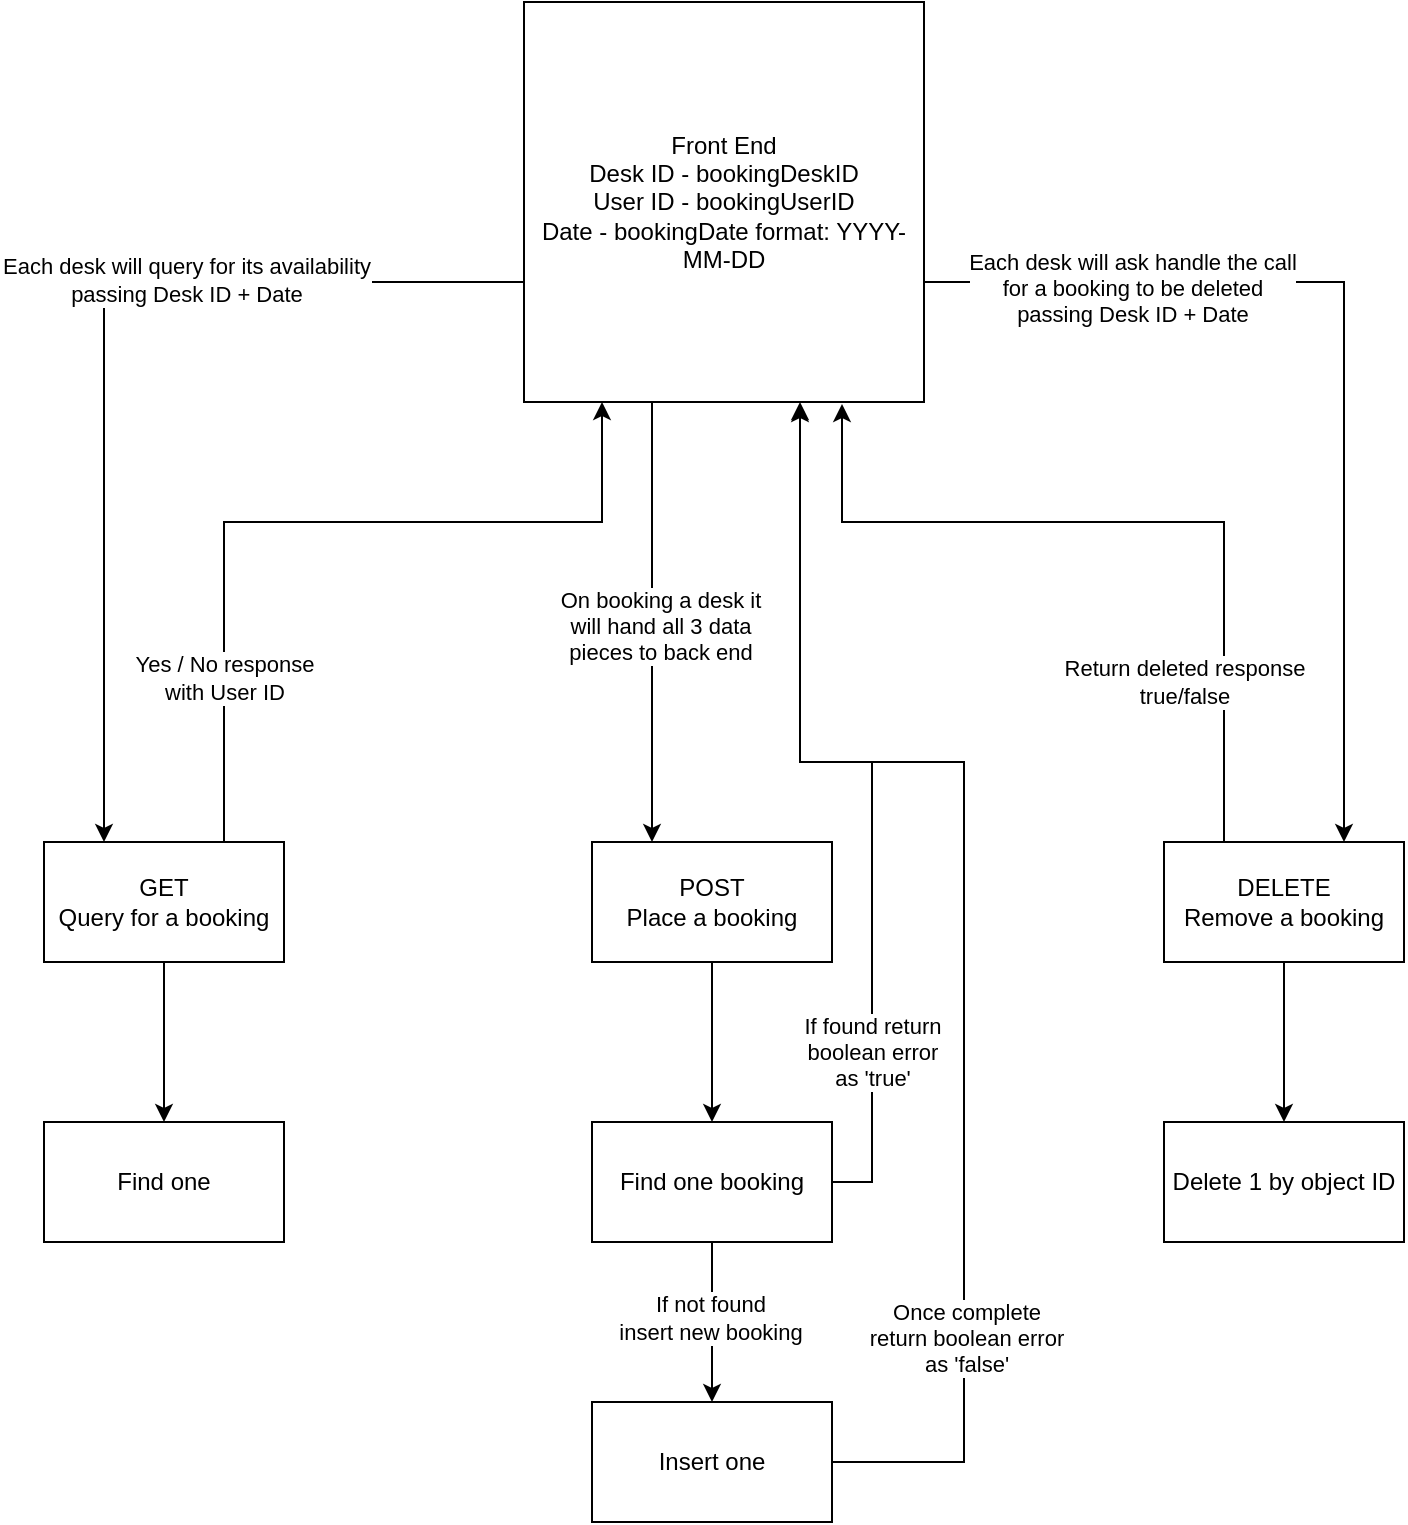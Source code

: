 <mxfile version="20.4.2"><diagram id="dS7bZHlAE6xlNUV1d8Dv" name="Page-1"><mxGraphModel dx="2066" dy="1066" grid="1" gridSize="10" guides="1" tooltips="1" connect="1" arrows="1" fold="1" page="1" pageScale="1" pageWidth="827" pageHeight="1169" math="0" shadow="0"><root><mxCell id="0"/><mxCell id="1" parent="0"/><mxCell id="fOyhs9gm_XyFzscFagXP-3" style="edgeStyle=orthogonalEdgeStyle;rounded=0;orthogonalLoop=1;jettySize=auto;html=1;exitX=0;exitY=0.75;exitDx=0;exitDy=0;entryX=0.25;entryY=0;entryDx=0;entryDy=0;" edge="1" parent="1" source="fOyhs9gm_XyFzscFagXP-1" target="fOyhs9gm_XyFzscFagXP-2"><mxGeometry relative="1" as="geometry"><Array as="points"><mxPoint x="320" y="200"/><mxPoint x="110" y="200"/></Array></mxGeometry></mxCell><mxCell id="fOyhs9gm_XyFzscFagXP-6" value="&lt;div&gt;Each desk will query for its availability&lt;/div&gt;&lt;div&gt;passing Desk ID + Date&lt;br&gt;&lt;/div&gt;" style="edgeLabel;html=1;align=center;verticalAlign=middle;resizable=0;points=[];" vertex="1" connectable="0" parent="fOyhs9gm_XyFzscFagXP-3"><mxGeometry x="-0.19" y="-1" relative="1" as="geometry"><mxPoint x="23" as="offset"/></mxGeometry></mxCell><mxCell id="fOyhs9gm_XyFzscFagXP-18" style="edgeStyle=orthogonalEdgeStyle;rounded=0;orthogonalLoop=1;jettySize=auto;html=1;exitX=0.456;exitY=0.994;exitDx=0;exitDy=0;entryX=0.25;entryY=0;entryDx=0;entryDy=0;exitPerimeter=0;" edge="1" parent="1" source="fOyhs9gm_XyFzscFagXP-1" target="fOyhs9gm_XyFzscFagXP-7"><mxGeometry relative="1" as="geometry"><Array as="points"><mxPoint x="406" y="240"/><mxPoint x="384" y="240"/></Array></mxGeometry></mxCell><mxCell id="fOyhs9gm_XyFzscFagXP-19" value="&lt;div&gt;On booking a desk it &lt;br&gt;&lt;/div&gt;&lt;div&gt;will hand all 3 data &lt;br&gt;&lt;/div&gt;&lt;div&gt;pieces to back end&lt;/div&gt;" style="edgeLabel;html=1;align=center;verticalAlign=middle;resizable=0;points=[];" vertex="1" connectable="0" parent="fOyhs9gm_XyFzscFagXP-18"><mxGeometry x="0.24" y="4" relative="1" as="geometry"><mxPoint as="offset"/></mxGeometry></mxCell><mxCell id="fOyhs9gm_XyFzscFagXP-25" style="edgeStyle=orthogonalEdgeStyle;rounded=0;orthogonalLoop=1;jettySize=auto;html=1;exitX=1;exitY=0.75;exitDx=0;exitDy=0;entryX=0.75;entryY=0;entryDx=0;entryDy=0;" edge="1" parent="1" source="fOyhs9gm_XyFzscFagXP-1" target="fOyhs9gm_XyFzscFagXP-12"><mxGeometry relative="1" as="geometry"><Array as="points"><mxPoint x="520" y="200"/><mxPoint x="730" y="200"/></Array></mxGeometry></mxCell><mxCell id="fOyhs9gm_XyFzscFagXP-28" value="&lt;div&gt;Each desk will ask handle the call&lt;/div&gt;&lt;div&gt;for a booking to be deleted&lt;br&gt;&lt;/div&gt;&lt;div&gt;passing Desk ID + Date&lt;br&gt;&lt;/div&gt;" style="edgeLabel;html=1;align=center;verticalAlign=middle;resizable=0;points=[];" vertex="1" connectable="0" parent="fOyhs9gm_XyFzscFagXP-25"><mxGeometry x="-0.546" y="-3" relative="1" as="geometry"><mxPoint as="offset"/></mxGeometry></mxCell><mxCell id="fOyhs9gm_XyFzscFagXP-1" value="&lt;div&gt;Front End&lt;br&gt;&lt;/div&gt;&lt;div&gt;Desk ID - bookingDeskID&lt;br&gt;&lt;/div&gt;&lt;div&gt;User ID - bookingUserID&lt;/div&gt;&lt;div&gt;Date - bookingDate format: YYYY-MM-DD&lt;/div&gt;" style="whiteSpace=wrap;html=1;aspect=fixed;" vertex="1" parent="1"><mxGeometry x="320" y="60" width="200" height="200" as="geometry"/></mxCell><mxCell id="fOyhs9gm_XyFzscFagXP-4" style="edgeStyle=orthogonalEdgeStyle;rounded=0;orthogonalLoop=1;jettySize=auto;html=1;exitX=0.75;exitY=0;exitDx=0;exitDy=0;entryX=0.195;entryY=1;entryDx=0;entryDy=0;entryPerimeter=0;" edge="1" parent="1" source="fOyhs9gm_XyFzscFagXP-2" target="fOyhs9gm_XyFzscFagXP-1"><mxGeometry relative="1" as="geometry"><mxPoint x="370" y="280" as="targetPoint"/><Array as="points"><mxPoint x="170" y="320"/><mxPoint x="359" y="320"/></Array></mxGeometry></mxCell><mxCell id="fOyhs9gm_XyFzscFagXP-5" value="&lt;div&gt;Yes / No response&lt;/div&gt;&lt;div&gt;with User ID&lt;/div&gt;" style="edgeLabel;html=1;align=center;verticalAlign=middle;resizable=0;points=[];" vertex="1" connectable="0" parent="fOyhs9gm_XyFzscFagXP-4"><mxGeometry x="-0.516" y="1" relative="1" as="geometry"><mxPoint x="1" y="17" as="offset"/></mxGeometry></mxCell><mxCell id="fOyhs9gm_XyFzscFagXP-9" value="" style="edgeStyle=orthogonalEdgeStyle;rounded=0;orthogonalLoop=1;jettySize=auto;html=1;" edge="1" parent="1" source="fOyhs9gm_XyFzscFagXP-2" target="fOyhs9gm_XyFzscFagXP-8"><mxGeometry relative="1" as="geometry"/></mxCell><mxCell id="fOyhs9gm_XyFzscFagXP-2" value="&lt;div&gt;GET&lt;br&gt;&lt;/div&gt;&lt;div&gt;Query for a booking&lt;/div&gt;" style="rounded=0;whiteSpace=wrap;html=1;" vertex="1" parent="1"><mxGeometry x="80" y="480" width="120" height="60" as="geometry"/></mxCell><mxCell id="fOyhs9gm_XyFzscFagXP-16" value="" style="edgeStyle=orthogonalEdgeStyle;rounded=0;orthogonalLoop=1;jettySize=auto;html=1;" edge="1" parent="1" source="fOyhs9gm_XyFzscFagXP-7" target="fOyhs9gm_XyFzscFagXP-15"><mxGeometry relative="1" as="geometry"/></mxCell><mxCell id="fOyhs9gm_XyFzscFagXP-7" value="&lt;div&gt;POST&lt;/div&gt;&lt;div&gt;Place a booking&lt;br&gt;&lt;/div&gt;" style="rounded=0;whiteSpace=wrap;html=1;" vertex="1" parent="1"><mxGeometry x="354" y="480" width="120" height="60" as="geometry"/></mxCell><mxCell id="fOyhs9gm_XyFzscFagXP-8" value="Find one" style="whiteSpace=wrap;html=1;rounded=0;" vertex="1" parent="1"><mxGeometry x="80" y="620" width="120" height="60" as="geometry"/></mxCell><mxCell id="fOyhs9gm_XyFzscFagXP-32" style="edgeStyle=orthogonalEdgeStyle;rounded=0;orthogonalLoop=1;jettySize=auto;html=1;exitX=1;exitY=0.5;exitDx=0;exitDy=0;entryX=0.69;entryY=1;entryDx=0;entryDy=0;entryPerimeter=0;" edge="1" parent="1" source="fOyhs9gm_XyFzscFagXP-10" target="fOyhs9gm_XyFzscFagXP-1"><mxGeometry relative="1" as="geometry"><Array as="points"><mxPoint x="540" y="790"/><mxPoint x="540" y="440"/><mxPoint x="458" y="440"/></Array></mxGeometry></mxCell><mxCell id="fOyhs9gm_XyFzscFagXP-33" value="&lt;div&gt;Once complete&lt;/div&gt;&lt;div&gt;return boolean error&lt;/div&gt;&lt;div&gt;as 'false'&lt;br&gt;&lt;/div&gt;" style="edgeLabel;html=1;align=center;verticalAlign=middle;resizable=0;points=[];" vertex="1" connectable="0" parent="fOyhs9gm_XyFzscFagXP-32"><mxGeometry x="-0.622" y="-1" relative="1" as="geometry"><mxPoint as="offset"/></mxGeometry></mxCell><mxCell id="fOyhs9gm_XyFzscFagXP-10" value="Insert one" style="whiteSpace=wrap;html=1;rounded=0;" vertex="1" parent="1"><mxGeometry x="354" y="760" width="120" height="60" as="geometry"/></mxCell><mxCell id="fOyhs9gm_XyFzscFagXP-14" value="" style="edgeStyle=orthogonalEdgeStyle;rounded=0;orthogonalLoop=1;jettySize=auto;html=1;" edge="1" parent="1" source="fOyhs9gm_XyFzscFagXP-12" target="fOyhs9gm_XyFzscFagXP-13"><mxGeometry relative="1" as="geometry"/></mxCell><mxCell id="fOyhs9gm_XyFzscFagXP-26" style="edgeStyle=orthogonalEdgeStyle;rounded=0;orthogonalLoop=1;jettySize=auto;html=1;exitX=0.25;exitY=0;exitDx=0;exitDy=0;entryX=0.795;entryY=1.005;entryDx=0;entryDy=0;entryPerimeter=0;" edge="1" parent="1" source="fOyhs9gm_XyFzscFagXP-12" target="fOyhs9gm_XyFzscFagXP-1"><mxGeometry relative="1" as="geometry"><Array as="points"><mxPoint x="670" y="320"/><mxPoint x="479" y="320"/></Array></mxGeometry></mxCell><mxCell id="fOyhs9gm_XyFzscFagXP-34" value="&lt;div&gt;Return deleted response&lt;/div&gt;&lt;div&gt;true/false&lt;br&gt;&lt;/div&gt;" style="edgeLabel;html=1;align=center;verticalAlign=middle;resizable=0;points=[];" vertex="1" connectable="0" parent="fOyhs9gm_XyFzscFagXP-26"><mxGeometry x="-0.005" relative="1" as="geometry"><mxPoint x="24" y="80" as="offset"/></mxGeometry></mxCell><mxCell id="fOyhs9gm_XyFzscFagXP-12" value="&lt;div&gt;DELETE&lt;/div&gt;&lt;div&gt;Remove a booking&lt;br&gt;&lt;/div&gt;" style="rounded=0;whiteSpace=wrap;html=1;" vertex="1" parent="1"><mxGeometry x="640" y="480" width="120" height="60" as="geometry"/></mxCell><mxCell id="fOyhs9gm_XyFzscFagXP-13" value="Delete 1 by object ID" style="whiteSpace=wrap;html=1;rounded=0;" vertex="1" parent="1"><mxGeometry x="640" y="620" width="120" height="60" as="geometry"/></mxCell><mxCell id="fOyhs9gm_XyFzscFagXP-17" style="edgeStyle=orthogonalEdgeStyle;rounded=0;orthogonalLoop=1;jettySize=auto;html=1;exitX=0.5;exitY=1;exitDx=0;exitDy=0;" edge="1" parent="1" source="fOyhs9gm_XyFzscFagXP-15" target="fOyhs9gm_XyFzscFagXP-10"><mxGeometry relative="1" as="geometry"/></mxCell><mxCell id="fOyhs9gm_XyFzscFagXP-23" value="&lt;div&gt;If not found&lt;/div&gt;&lt;div&gt;insert new booking&lt;br&gt;&lt;/div&gt;" style="edgeLabel;html=1;align=center;verticalAlign=middle;resizable=0;points=[];" vertex="1" connectable="0" parent="fOyhs9gm_XyFzscFagXP-17"><mxGeometry x="-0.05" y="-1" relative="1" as="geometry"><mxPoint as="offset"/></mxGeometry></mxCell><mxCell id="fOyhs9gm_XyFzscFagXP-30" style="edgeStyle=orthogonalEdgeStyle;rounded=0;orthogonalLoop=1;jettySize=auto;html=1;exitX=1;exitY=0.5;exitDx=0;exitDy=0;entryX=0.69;entryY=1.005;entryDx=0;entryDy=0;entryPerimeter=0;" edge="1" parent="1" source="fOyhs9gm_XyFzscFagXP-15" target="fOyhs9gm_XyFzscFagXP-1"><mxGeometry relative="1" as="geometry"/></mxCell><mxCell id="fOyhs9gm_XyFzscFagXP-31" value="&lt;div&gt;If found return&lt;/div&gt;&lt;div&gt;boolean error&lt;/div&gt;&lt;div&gt;as 'true'&lt;br&gt;&lt;/div&gt;" style="edgeLabel;html=1;align=center;verticalAlign=middle;resizable=0;points=[];" vertex="1" connectable="0" parent="fOyhs9gm_XyFzscFagXP-30"><mxGeometry x="-0.618" relative="1" as="geometry"><mxPoint as="offset"/></mxGeometry></mxCell><mxCell id="fOyhs9gm_XyFzscFagXP-15" value="Find one booking" style="whiteSpace=wrap;html=1;rounded=0;" vertex="1" parent="1"><mxGeometry x="354" y="620" width="120" height="60" as="geometry"/></mxCell></root></mxGraphModel></diagram></mxfile>